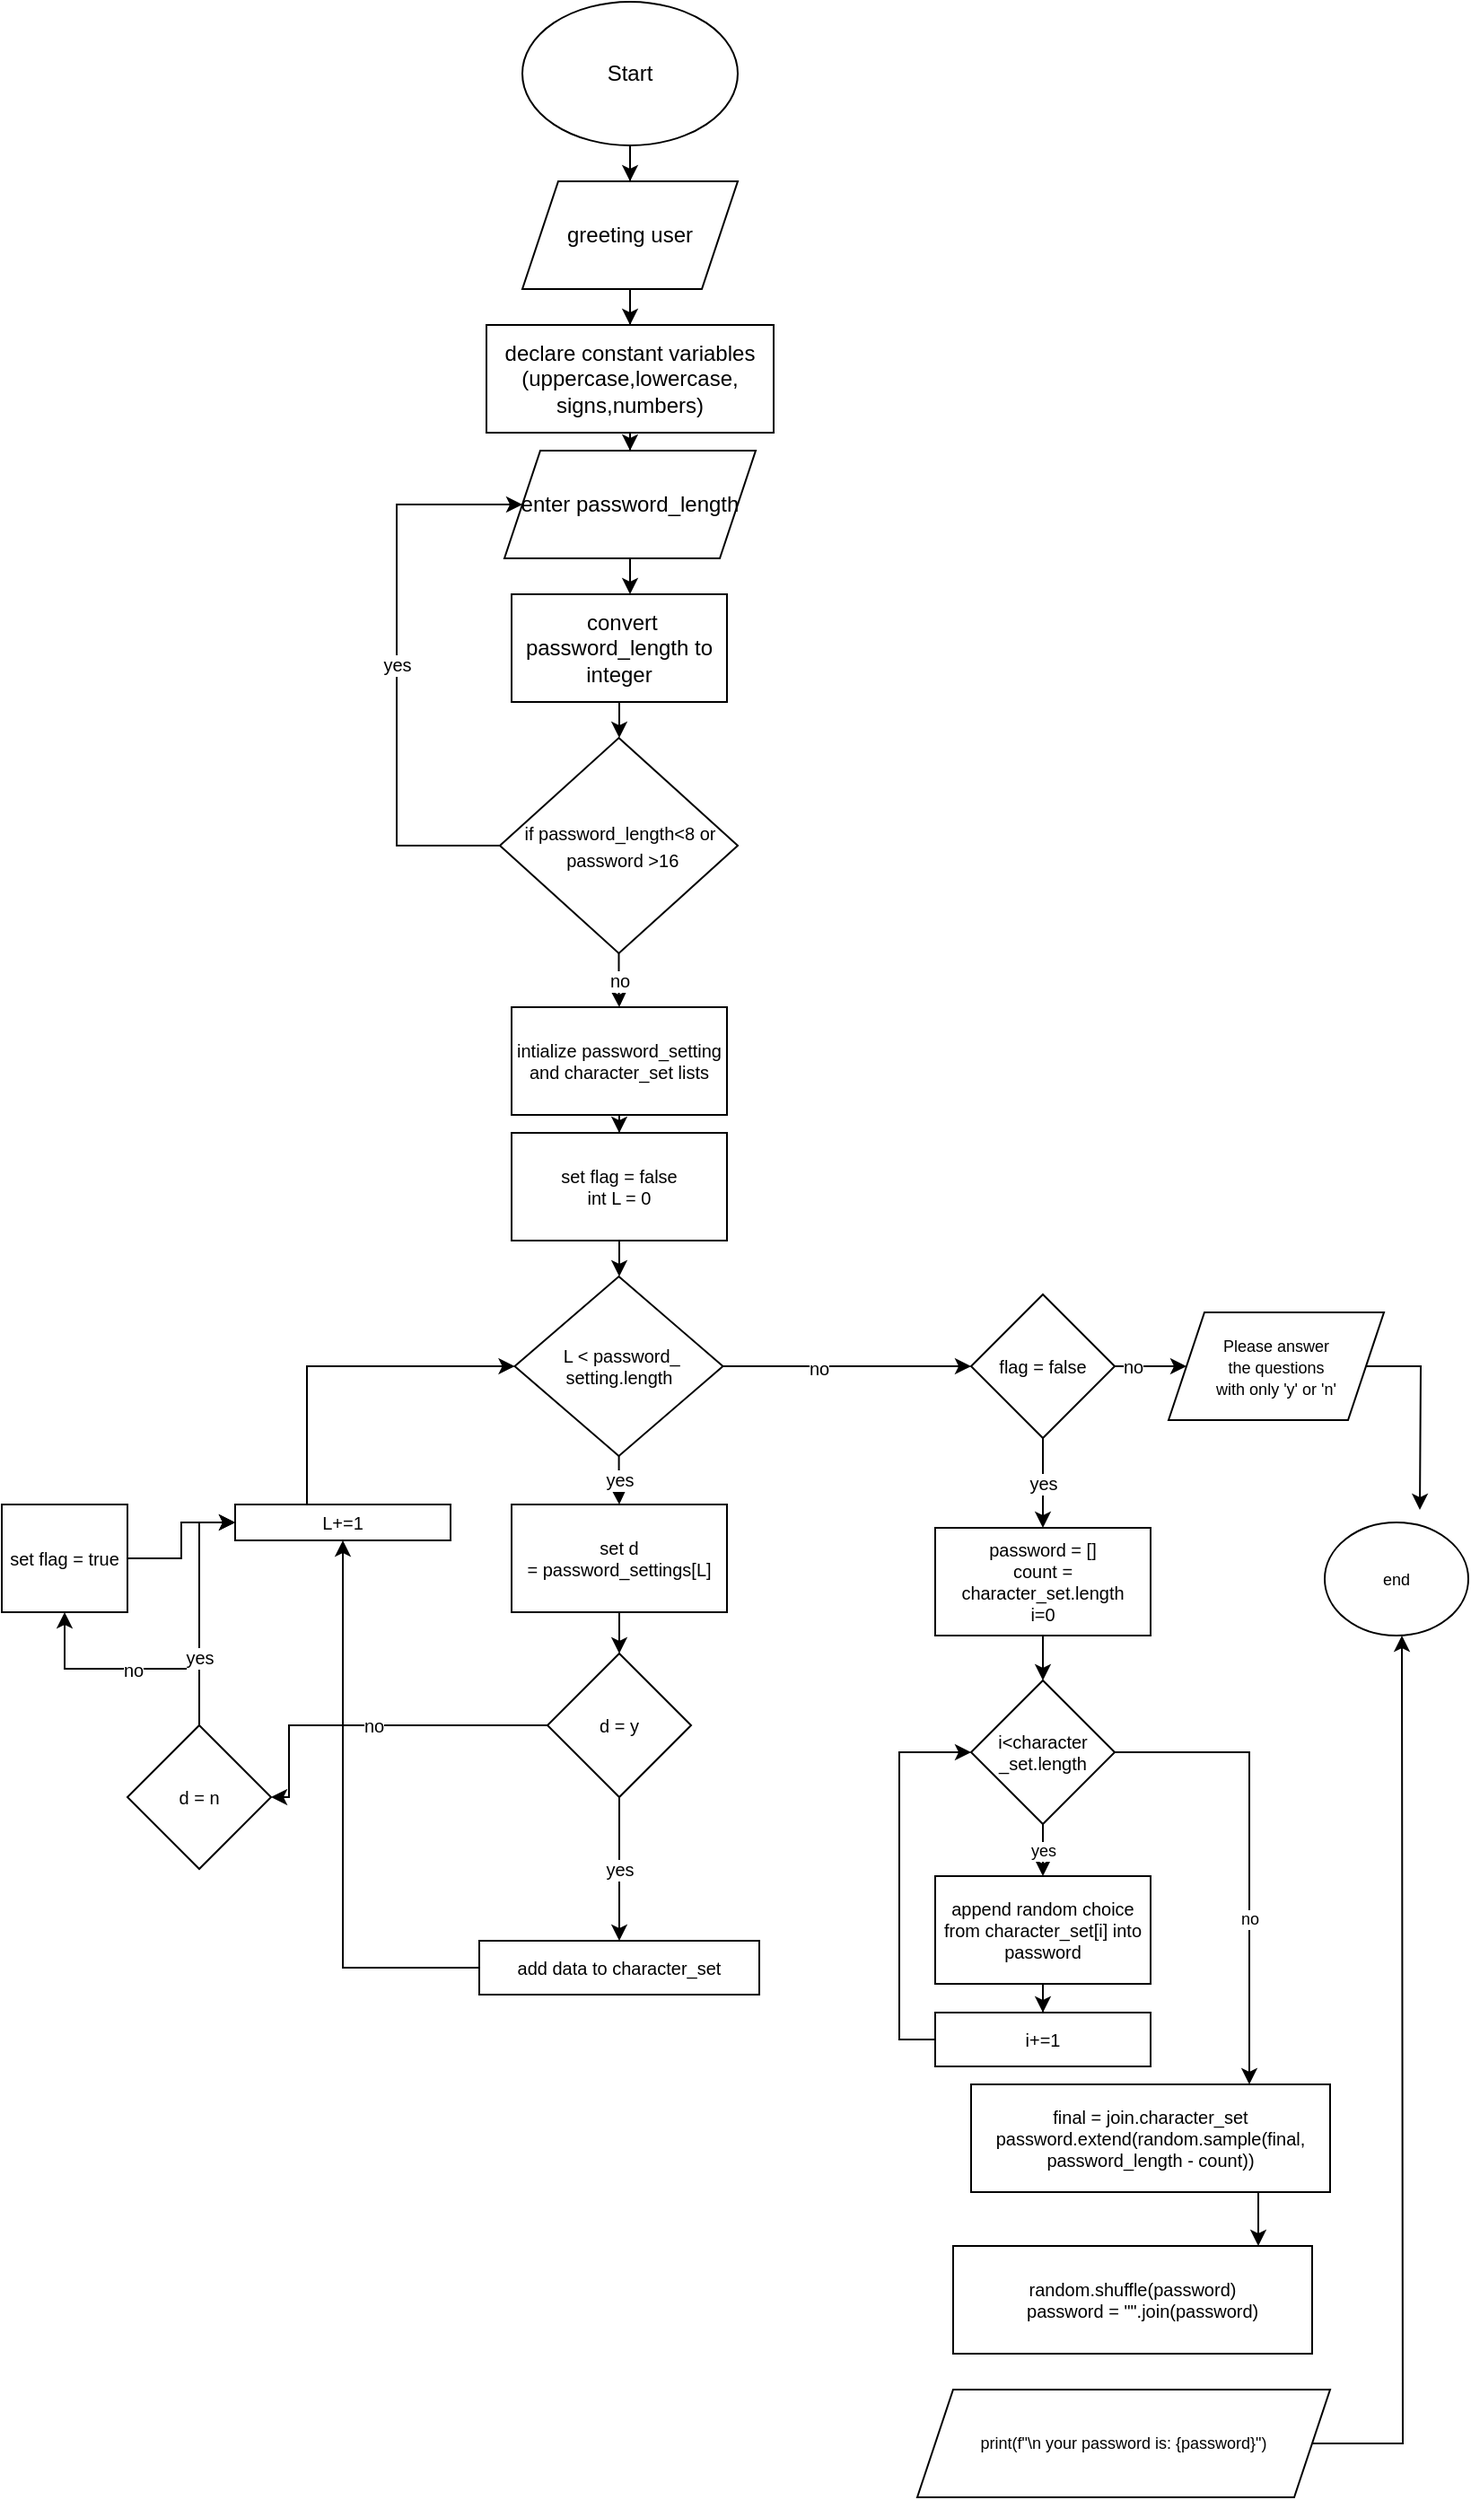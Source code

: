 <mxfile version="20.0.1" type="device"><diagram id="qZ6aSIJgpQsdFH6LhHjZ" name="Page-1"><mxGraphModel dx="1298" dy="684" grid="1" gridSize="10" guides="1" tooltips="1" connect="1" arrows="1" fold="1" page="1" pageScale="1" pageWidth="827" pageHeight="1169" math="0" shadow="0"><root><mxCell id="0"/><mxCell id="1" parent="0"/><mxCell id="RcIg3BK2x7K_AJElhP2w-3" value="" style="edgeStyle=orthogonalEdgeStyle;rounded=0;orthogonalLoop=1;jettySize=auto;html=1;" edge="1" parent="1" source="RcIg3BK2x7K_AJElhP2w-1" target="RcIg3BK2x7K_AJElhP2w-2"><mxGeometry relative="1" as="geometry"/></mxCell><mxCell id="RcIg3BK2x7K_AJElhP2w-1" value="Start" style="ellipse;whiteSpace=wrap;html=1;" vertex="1" parent="1"><mxGeometry x="300" y="110" width="120" height="80" as="geometry"/></mxCell><mxCell id="RcIg3BK2x7K_AJElhP2w-5" value="" style="edgeStyle=orthogonalEdgeStyle;rounded=0;orthogonalLoop=1;jettySize=auto;html=1;" edge="1" parent="1" source="RcIg3BK2x7K_AJElhP2w-2" target="RcIg3BK2x7K_AJElhP2w-4"><mxGeometry relative="1" as="geometry"/></mxCell><mxCell id="RcIg3BK2x7K_AJElhP2w-2" value="greeting user" style="shape=parallelogram;perimeter=parallelogramPerimeter;whiteSpace=wrap;html=1;fixedSize=1;" vertex="1" parent="1"><mxGeometry x="300" y="210" width="120" height="60" as="geometry"/></mxCell><mxCell id="RcIg3BK2x7K_AJElhP2w-10" value="" style="edgeStyle=orthogonalEdgeStyle;rounded=0;orthogonalLoop=1;jettySize=auto;html=1;" edge="1" parent="1" source="RcIg3BK2x7K_AJElhP2w-4" target="RcIg3BK2x7K_AJElhP2w-9"><mxGeometry relative="1" as="geometry"/></mxCell><mxCell id="RcIg3BK2x7K_AJElhP2w-4" value="declare constant variables&lt;br&gt;(uppercase,lowercase,&lt;br&gt;signs,numbers)" style="rounded=0;whiteSpace=wrap;html=1;" vertex="1" parent="1"><mxGeometry x="280" y="290" width="160" height="60" as="geometry"/></mxCell><mxCell id="RcIg3BK2x7K_AJElhP2w-12" value="" style="edgeStyle=orthogonalEdgeStyle;rounded=0;orthogonalLoop=1;jettySize=auto;html=1;" edge="1" parent="1" source="RcIg3BK2x7K_AJElhP2w-9"><mxGeometry relative="1" as="geometry"><mxPoint x="360" y="440" as="targetPoint"/></mxGeometry></mxCell><mxCell id="RcIg3BK2x7K_AJElhP2w-9" value="enter password_length" style="shape=parallelogram;perimeter=parallelogramPerimeter;whiteSpace=wrap;html=1;fixedSize=1;" vertex="1" parent="1"><mxGeometry x="290" y="360" width="140" height="60" as="geometry"/></mxCell><mxCell id="RcIg3BK2x7K_AJElhP2w-16" value="" style="edgeStyle=orthogonalEdgeStyle;rounded=0;orthogonalLoop=1;jettySize=auto;html=1;fontSize=10;" edge="1" parent="1" source="RcIg3BK2x7K_AJElhP2w-13" target="RcIg3BK2x7K_AJElhP2w-15"><mxGeometry relative="1" as="geometry"/></mxCell><mxCell id="RcIg3BK2x7K_AJElhP2w-13" value="&amp;nbsp;convert password_length to integer" style="rounded=0;whiteSpace=wrap;html=1;" vertex="1" parent="1"><mxGeometry x="294" y="440" width="120" height="60" as="geometry"/></mxCell><mxCell id="RcIg3BK2x7K_AJElhP2w-17" value="yes" style="edgeStyle=orthogonalEdgeStyle;rounded=0;orthogonalLoop=1;jettySize=auto;html=1;exitX=0;exitY=0.5;exitDx=0;exitDy=0;entryX=0;entryY=0.5;entryDx=0;entryDy=0;fontSize=10;" edge="1" parent="1" source="RcIg3BK2x7K_AJElhP2w-15" target="RcIg3BK2x7K_AJElhP2w-9"><mxGeometry relative="1" as="geometry"><Array as="points"><mxPoint x="230" y="580"/><mxPoint x="230" y="390"/></Array></mxGeometry></mxCell><mxCell id="RcIg3BK2x7K_AJElhP2w-20" value="no" style="edgeStyle=orthogonalEdgeStyle;rounded=0;orthogonalLoop=1;jettySize=auto;html=1;fontSize=10;" edge="1" parent="1" source="RcIg3BK2x7K_AJElhP2w-15" target="RcIg3BK2x7K_AJElhP2w-19"><mxGeometry relative="1" as="geometry"/></mxCell><mxCell id="RcIg3BK2x7K_AJElhP2w-15" value="&lt;font style=&quot;font-size: 10px;&quot;&gt;if password_length&amp;lt;8 or&lt;br&gt;&amp;nbsp;password &amp;gt;16&lt;/font&gt;" style="rhombus;whiteSpace=wrap;html=1;" vertex="1" parent="1"><mxGeometry x="287.5" y="520" width="132.5" height="120" as="geometry"/></mxCell><mxCell id="RcIg3BK2x7K_AJElhP2w-23" value="" style="edgeStyle=orthogonalEdgeStyle;rounded=0;orthogonalLoop=1;jettySize=auto;html=1;fontSize=10;" edge="1" parent="1" source="RcIg3BK2x7K_AJElhP2w-19" target="RcIg3BK2x7K_AJElhP2w-21"><mxGeometry relative="1" as="geometry"/></mxCell><mxCell id="RcIg3BK2x7K_AJElhP2w-19" value="intialize password_setting and character_set lists" style="rounded=0;whiteSpace=wrap;html=1;fontSize=10;" vertex="1" parent="1"><mxGeometry x="294" y="670" width="120" height="60" as="geometry"/></mxCell><mxCell id="RcIg3BK2x7K_AJElhP2w-25" value="" style="edgeStyle=orthogonalEdgeStyle;rounded=0;orthogonalLoop=1;jettySize=auto;html=1;fontSize=10;" edge="1" parent="1" source="RcIg3BK2x7K_AJElhP2w-21" target="RcIg3BK2x7K_AJElhP2w-24"><mxGeometry relative="1" as="geometry"/></mxCell><mxCell id="RcIg3BK2x7K_AJElhP2w-21" value="set flag = false&lt;br&gt;int L = 0" style="rounded=0;whiteSpace=wrap;html=1;fontSize=10;" vertex="1" parent="1"><mxGeometry x="294" y="740" width="120" height="60" as="geometry"/></mxCell><mxCell id="RcIg3BK2x7K_AJElhP2w-27" value="yes" style="edgeStyle=orthogonalEdgeStyle;rounded=0;orthogonalLoop=1;jettySize=auto;html=1;fontSize=10;" edge="1" parent="1" source="RcIg3BK2x7K_AJElhP2w-24" target="RcIg3BK2x7K_AJElhP2w-26"><mxGeometry relative="1" as="geometry"/></mxCell><mxCell id="RcIg3BK2x7K_AJElhP2w-60" style="edgeStyle=orthogonalEdgeStyle;rounded=0;orthogonalLoop=1;jettySize=auto;html=1;entryX=0;entryY=0.5;entryDx=0;entryDy=0;fontSize=10;strokeColor=default;" edge="1" parent="1" source="RcIg3BK2x7K_AJElhP2w-24" target="RcIg3BK2x7K_AJElhP2w-59"><mxGeometry relative="1" as="geometry"/></mxCell><mxCell id="RcIg3BK2x7K_AJElhP2w-61" value="no" style="edgeLabel;html=1;align=center;verticalAlign=middle;resizable=0;points=[];fontSize=10;" vertex="1" connectable="0" parent="RcIg3BK2x7K_AJElhP2w-60"><mxGeometry x="-0.24" y="-1" relative="1" as="geometry"><mxPoint as="offset"/></mxGeometry></mxCell><mxCell id="RcIg3BK2x7K_AJElhP2w-24" value="&lt;font style=&quot;font-size: 10px;&quot;&gt;&amp;nbsp;L &amp;lt; password_&lt;br&gt;setting.length&lt;/font&gt;" style="rhombus;whiteSpace=wrap;html=1;fontSize=10;" vertex="1" parent="1"><mxGeometry x="295.75" y="820" width="116" height="100" as="geometry"/></mxCell><mxCell id="RcIg3BK2x7K_AJElhP2w-29" value="" style="edgeStyle=orthogonalEdgeStyle;rounded=0;orthogonalLoop=1;jettySize=auto;html=1;fontSize=10;" edge="1" parent="1" source="RcIg3BK2x7K_AJElhP2w-26" target="RcIg3BK2x7K_AJElhP2w-28"><mxGeometry relative="1" as="geometry"/></mxCell><mxCell id="RcIg3BK2x7K_AJElhP2w-26" value="set d =&amp;nbsp;password_settings[L]" style="rounded=0;whiteSpace=wrap;html=1;fontSize=10;" vertex="1" parent="1"><mxGeometry x="294" y="947" width="120" height="60" as="geometry"/></mxCell><mxCell id="RcIg3BK2x7K_AJElhP2w-31" value="yes" style="edgeStyle=orthogonalEdgeStyle;rounded=0;orthogonalLoop=1;jettySize=auto;html=1;fontSize=10;" edge="1" parent="1" source="RcIg3BK2x7K_AJElhP2w-28" target="RcIg3BK2x7K_AJElhP2w-30"><mxGeometry relative="1" as="geometry"/></mxCell><mxCell id="RcIg3BK2x7K_AJElhP2w-40" value="no" style="edgeStyle=orthogonalEdgeStyle;rounded=0;orthogonalLoop=1;jettySize=auto;html=1;fontSize=10;exitX=0;exitY=0.5;exitDx=0;exitDy=0;entryX=1;entryY=0.5;entryDx=0;entryDy=0;" edge="1" parent="1" source="RcIg3BK2x7K_AJElhP2w-28" target="RcIg3BK2x7K_AJElhP2w-39"><mxGeometry relative="1" as="geometry"><mxPoint x="240" y="1070" as="targetPoint"/><Array as="points"><mxPoint x="170" y="1070"/></Array></mxGeometry></mxCell><mxCell id="RcIg3BK2x7K_AJElhP2w-28" value="d = y" style="rhombus;whiteSpace=wrap;html=1;fontSize=10;" vertex="1" parent="1"><mxGeometry x="314" y="1030" width="80" height="80" as="geometry"/></mxCell><mxCell id="RcIg3BK2x7K_AJElhP2w-55" value="" style="edgeStyle=orthogonalEdgeStyle;rounded=0;orthogonalLoop=1;jettySize=auto;html=1;fontSize=10;strokeColor=default;" edge="1" parent="1" source="RcIg3BK2x7K_AJElhP2w-30" target="RcIg3BK2x7K_AJElhP2w-54"><mxGeometry relative="1" as="geometry"/></mxCell><mxCell id="RcIg3BK2x7K_AJElhP2w-30" value="add data to character_set" style="rounded=0;whiteSpace=wrap;html=1;fontSize=10;" vertex="1" parent="1"><mxGeometry x="276" y="1190" width="156" height="30" as="geometry"/></mxCell><mxCell id="RcIg3BK2x7K_AJElhP2w-44" value="no" style="edgeStyle=orthogonalEdgeStyle;rounded=0;orthogonalLoop=1;jettySize=auto;html=1;fontSize=10;" edge="1" parent="1" source="RcIg3BK2x7K_AJElhP2w-39" target="RcIg3BK2x7K_AJElhP2w-43"><mxGeometry relative="1" as="geometry"/></mxCell><mxCell id="RcIg3BK2x7K_AJElhP2w-56" style="edgeStyle=orthogonalEdgeStyle;rounded=0;orthogonalLoop=1;jettySize=auto;html=1;entryX=0;entryY=0.5;entryDx=0;entryDy=0;fontSize=10;strokeColor=default;" edge="1" parent="1" source="RcIg3BK2x7K_AJElhP2w-39" target="RcIg3BK2x7K_AJElhP2w-54"><mxGeometry relative="1" as="geometry"/></mxCell><mxCell id="RcIg3BK2x7K_AJElhP2w-62" value="yes" style="edgeLabel;html=1;align=center;verticalAlign=middle;resizable=0;points=[];fontSize=10;" vertex="1" connectable="0" parent="RcIg3BK2x7K_AJElhP2w-56"><mxGeometry x="-0.421" relative="1" as="geometry"><mxPoint as="offset"/></mxGeometry></mxCell><mxCell id="RcIg3BK2x7K_AJElhP2w-39" value="d = n" style="rhombus;whiteSpace=wrap;html=1;fontSize=10;" vertex="1" parent="1"><mxGeometry x="80" y="1070" width="80" height="80" as="geometry"/></mxCell><mxCell id="RcIg3BK2x7K_AJElhP2w-57" style="edgeStyle=orthogonalEdgeStyle;rounded=0;orthogonalLoop=1;jettySize=auto;html=1;entryX=0;entryY=0.5;entryDx=0;entryDy=0;fontSize=10;strokeColor=default;" edge="1" parent="1" source="RcIg3BK2x7K_AJElhP2w-43" target="RcIg3BK2x7K_AJElhP2w-54"><mxGeometry relative="1" as="geometry"/></mxCell><mxCell id="RcIg3BK2x7K_AJElhP2w-43" value="set flag = true" style="rounded=0;whiteSpace=wrap;html=1;fontSize=10;" vertex="1" parent="1"><mxGeometry x="10" y="947" width="70" height="60" as="geometry"/></mxCell><mxCell id="RcIg3BK2x7K_AJElhP2w-58" style="edgeStyle=orthogonalEdgeStyle;rounded=0;orthogonalLoop=1;jettySize=auto;html=1;entryX=0;entryY=0.5;entryDx=0;entryDy=0;fontSize=10;strokeColor=default;" edge="1" parent="1" source="RcIg3BK2x7K_AJElhP2w-54" target="RcIg3BK2x7K_AJElhP2w-24"><mxGeometry relative="1" as="geometry"><Array as="points"><mxPoint x="180" y="870"/></Array></mxGeometry></mxCell><mxCell id="RcIg3BK2x7K_AJElhP2w-54" value="L+=1" style="rounded=0;whiteSpace=wrap;html=1;fontSize=10;" vertex="1" parent="1"><mxGeometry x="140" y="947" width="120" height="20" as="geometry"/></mxCell><mxCell id="RcIg3BK2x7K_AJElhP2w-64" value="yes" style="edgeStyle=orthogonalEdgeStyle;rounded=0;orthogonalLoop=1;jettySize=auto;html=1;fontSize=10;strokeColor=default;" edge="1" parent="1" source="RcIg3BK2x7K_AJElhP2w-59" target="RcIg3BK2x7K_AJElhP2w-63"><mxGeometry relative="1" as="geometry"/></mxCell><mxCell id="RcIg3BK2x7K_AJElhP2w-68" value="no" style="edgeStyle=orthogonalEdgeStyle;rounded=0;orthogonalLoop=1;jettySize=auto;html=1;fontSize=10;strokeColor=default;" edge="1" parent="1" source="RcIg3BK2x7K_AJElhP2w-59" target="RcIg3BK2x7K_AJElhP2w-67"><mxGeometry relative="1" as="geometry"/></mxCell><mxCell id="RcIg3BK2x7K_AJElhP2w-59" value="flag = false" style="rhombus;whiteSpace=wrap;html=1;fontSize=10;" vertex="1" parent="1"><mxGeometry x="550" y="830" width="80" height="80" as="geometry"/></mxCell><mxCell id="RcIg3BK2x7K_AJElhP2w-72" value="" style="edgeStyle=orthogonalEdgeStyle;rounded=0;orthogonalLoop=1;jettySize=auto;html=1;fontSize=9;strokeColor=default;" edge="1" parent="1" source="RcIg3BK2x7K_AJElhP2w-63" target="RcIg3BK2x7K_AJElhP2w-71"><mxGeometry relative="1" as="geometry"/></mxCell><mxCell id="RcIg3BK2x7K_AJElhP2w-63" value="&lt;div&gt;password = []&lt;br&gt;count = character_set.length&lt;br&gt;i=0&lt;/div&gt;" style="rounded=0;whiteSpace=wrap;html=1;fontSize=10;" vertex="1" parent="1"><mxGeometry x="530" y="960" width="120" height="60" as="geometry"/></mxCell><mxCell id="RcIg3BK2x7K_AJElhP2w-87" style="edgeStyle=orthogonalEdgeStyle;rounded=0;orthogonalLoop=1;jettySize=auto;html=1;fontSize=9;strokeColor=default;" edge="1" parent="1" source="RcIg3BK2x7K_AJElhP2w-67"><mxGeometry relative="1" as="geometry"><mxPoint x="800" y="950" as="targetPoint"/></mxGeometry></mxCell><mxCell id="RcIg3BK2x7K_AJElhP2w-67" value="&lt;font style=&quot;font-size: 9px;&quot;&gt;Please answer &lt;br&gt;the questions &lt;br&gt;with only 'y' or 'n'&lt;/font&gt;" style="shape=parallelogram;perimeter=parallelogramPerimeter;whiteSpace=wrap;html=1;fixedSize=1;fontSize=10;" vertex="1" parent="1"><mxGeometry x="660" y="840" width="120" height="60" as="geometry"/></mxCell><mxCell id="RcIg3BK2x7K_AJElhP2w-69" value="end" style="ellipse;whiteSpace=wrap;html=1;fontSize=9;" vertex="1" parent="1"><mxGeometry x="747" y="957" width="80" height="63" as="geometry"/></mxCell><mxCell id="RcIg3BK2x7K_AJElhP2w-74" value="yes" style="edgeStyle=orthogonalEdgeStyle;rounded=0;orthogonalLoop=1;jettySize=auto;html=1;fontSize=9;strokeColor=default;" edge="1" parent="1" source="RcIg3BK2x7K_AJElhP2w-71" target="RcIg3BK2x7K_AJElhP2w-73"><mxGeometry relative="1" as="geometry"/></mxCell><mxCell id="RcIg3BK2x7K_AJElhP2w-79" value="" style="edgeStyle=orthogonalEdgeStyle;rounded=0;orthogonalLoop=1;jettySize=auto;html=1;fontSize=9;strokeColor=default;" edge="1" parent="1" source="RcIg3BK2x7K_AJElhP2w-71" target="RcIg3BK2x7K_AJElhP2w-78"><mxGeometry relative="1" as="geometry"><Array as="points"><mxPoint x="705" y="1085"/></Array></mxGeometry></mxCell><mxCell id="RcIg3BK2x7K_AJElhP2w-80" value="no" style="edgeLabel;html=1;align=center;verticalAlign=middle;resizable=0;points=[];fontSize=9;" vertex="1" connectable="0" parent="RcIg3BK2x7K_AJElhP2w-79"><mxGeometry x="0.288" relative="1" as="geometry"><mxPoint as="offset"/></mxGeometry></mxCell><mxCell id="RcIg3BK2x7K_AJElhP2w-71" value="i&amp;lt;character&lt;br&gt;_set.length" style="rhombus;whiteSpace=wrap;html=1;fontSize=10;rounded=0;" vertex="1" parent="1"><mxGeometry x="550" y="1045" width="80" height="80" as="geometry"/></mxCell><mxCell id="RcIg3BK2x7K_AJElhP2w-76" value="" style="edgeStyle=orthogonalEdgeStyle;rounded=0;orthogonalLoop=1;jettySize=auto;html=1;fontSize=9;strokeColor=default;" edge="1" parent="1" source="RcIg3BK2x7K_AJElhP2w-73" target="RcIg3BK2x7K_AJElhP2w-75"><mxGeometry relative="1" as="geometry"/></mxCell><mxCell id="RcIg3BK2x7K_AJElhP2w-73" value="append random choice from character_set[i] into password" style="whiteSpace=wrap;html=1;fontSize=10;rounded=0;" vertex="1" parent="1"><mxGeometry x="530" y="1154" width="120" height="60" as="geometry"/></mxCell><mxCell id="RcIg3BK2x7K_AJElhP2w-77" style="edgeStyle=orthogonalEdgeStyle;rounded=0;orthogonalLoop=1;jettySize=auto;html=1;entryX=0;entryY=0.5;entryDx=0;entryDy=0;fontSize=9;strokeColor=default;" edge="1" parent="1" source="RcIg3BK2x7K_AJElhP2w-75" target="RcIg3BK2x7K_AJElhP2w-71"><mxGeometry relative="1" as="geometry"><Array as="points"><mxPoint x="510" y="1245"/><mxPoint x="510" y="1085"/></Array></mxGeometry></mxCell><mxCell id="RcIg3BK2x7K_AJElhP2w-75" value="i+=1" style="whiteSpace=wrap;html=1;fontSize=10;rounded=0;" vertex="1" parent="1"><mxGeometry x="530" y="1230" width="120" height="30" as="geometry"/></mxCell><mxCell id="RcIg3BK2x7K_AJElhP2w-82" value="" style="edgeStyle=orthogonalEdgeStyle;rounded=0;orthogonalLoop=1;jettySize=auto;html=1;fontSize=9;strokeColor=default;" edge="1" parent="1" source="RcIg3BK2x7K_AJElhP2w-78" target="RcIg3BK2x7K_AJElhP2w-81"><mxGeometry relative="1" as="geometry"><Array as="points"><mxPoint x="710" y="1340"/><mxPoint x="710" y="1340"/></Array></mxGeometry></mxCell><mxCell id="RcIg3BK2x7K_AJElhP2w-78" value="final = join.character_set&lt;br&gt;password.extend(random.sample(final, password_length - count))" style="whiteSpace=wrap;html=1;fontSize=10;rounded=0;" vertex="1" parent="1"><mxGeometry x="550" y="1270" width="200" height="60" as="geometry"/></mxCell><mxCell id="RcIg3BK2x7K_AJElhP2w-81" value="&lt;div&gt;random.shuffle(password)&lt;/div&gt;&lt;div&gt;&amp;nbsp; &amp;nbsp; password = &quot;&quot;.join(password)&lt;/div&gt;" style="whiteSpace=wrap;html=1;fontSize=10;rounded=0;" vertex="1" parent="1"><mxGeometry x="540" y="1360" width="200" height="60" as="geometry"/></mxCell><mxCell id="RcIg3BK2x7K_AJElhP2w-86" style="edgeStyle=orthogonalEdgeStyle;rounded=0;orthogonalLoop=1;jettySize=auto;html=1;fontSize=9;strokeColor=default;" edge="1" parent="1" source="RcIg3BK2x7K_AJElhP2w-85"><mxGeometry relative="1" as="geometry"><mxPoint x="790" y="1020" as="targetPoint"/></mxGeometry></mxCell><mxCell id="RcIg3BK2x7K_AJElhP2w-85" value="print(f&quot;\n your password is: {password}&quot;)" style="shape=parallelogram;perimeter=parallelogramPerimeter;whiteSpace=wrap;html=1;fixedSize=1;fontSize=9;" vertex="1" parent="1"><mxGeometry x="520" y="1440" width="230" height="60" as="geometry"/></mxCell></root></mxGraphModel></diagram></mxfile>